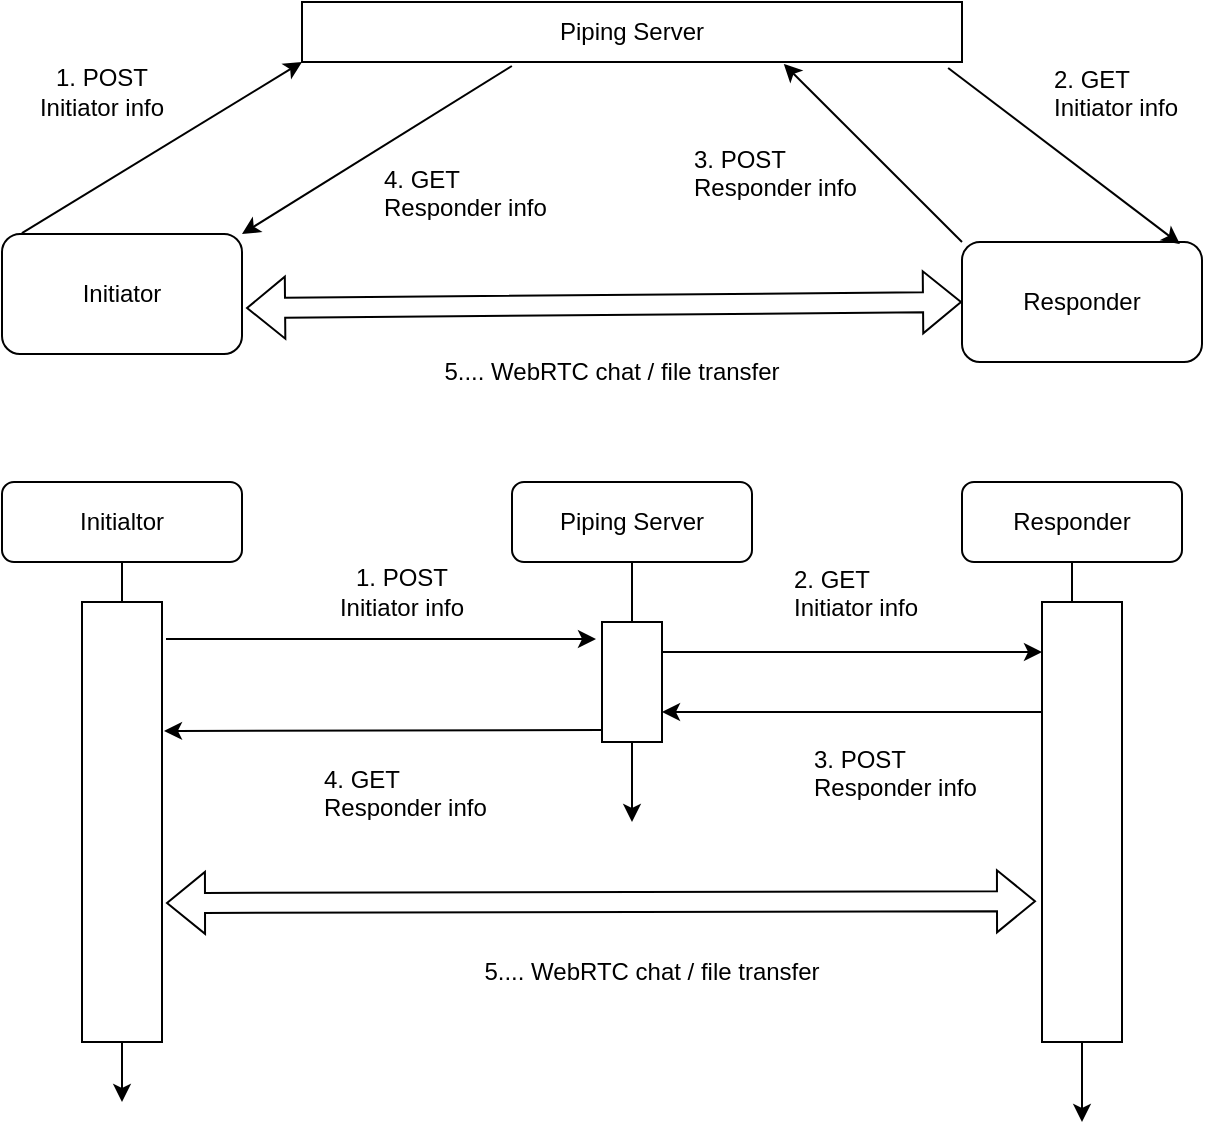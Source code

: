 <mxfile version="17.4.1" type="device"><diagram id="pY8uHhKqzjVre0DPr5nH" name="Page-1"><mxGraphModel dx="946" dy="459" grid="1" gridSize="10" guides="1" tooltips="1" connect="1" arrows="1" fold="1" page="1" pageScale="1" pageWidth="850" pageHeight="1100" math="0" shadow="0"><root><mxCell id="0"/><mxCell id="1" parent="0"/><mxCell id="Gg6ZzWBTVNYFZ-zZiUa1-1" value="Piping Server" style="rounded=0;whiteSpace=wrap;html=1;" vertex="1" parent="1"><mxGeometry x="310" y="60" width="330" height="30" as="geometry"/></mxCell><mxCell id="Gg6ZzWBTVNYFZ-zZiUa1-2" value="Initiator" style="rounded=1;whiteSpace=wrap;html=1;" vertex="1" parent="1"><mxGeometry x="160" y="176" width="120" height="60" as="geometry"/></mxCell><mxCell id="Gg6ZzWBTVNYFZ-zZiUa1-3" value="Responder" style="rounded=1;whiteSpace=wrap;html=1;" vertex="1" parent="1"><mxGeometry x="640" y="180" width="120" height="60" as="geometry"/></mxCell><mxCell id="Gg6ZzWBTVNYFZ-zZiUa1-4" value="" style="endArrow=classic;html=1;rounded=0;entryX=0;entryY=1;entryDx=0;entryDy=0;exitX=0.083;exitY=-0.008;exitDx=0;exitDy=0;exitPerimeter=0;" edge="1" parent="1" source="Gg6ZzWBTVNYFZ-zZiUa1-2" target="Gg6ZzWBTVNYFZ-zZiUa1-1"><mxGeometry width="50" height="50" relative="1" as="geometry"><mxPoint x="170" y="170" as="sourcePoint"/><mxPoint x="220" y="120" as="targetPoint"/></mxGeometry></mxCell><mxCell id="Gg6ZzWBTVNYFZ-zZiUa1-5" value="" style="endArrow=classic;html=1;rounded=0;exitX=0.979;exitY=1.1;exitDx=0;exitDy=0;exitPerimeter=0;entryX=0.908;entryY=0.017;entryDx=0;entryDy=0;entryPerimeter=0;" edge="1" parent="1" source="Gg6ZzWBTVNYFZ-zZiUa1-1" target="Gg6ZzWBTVNYFZ-zZiUa1-3"><mxGeometry width="50" height="50" relative="1" as="geometry"><mxPoint x="410" y="260" as="sourcePoint"/><mxPoint x="460" y="210" as="targetPoint"/></mxGeometry></mxCell><mxCell id="Gg6ZzWBTVNYFZ-zZiUa1-6" value="1. POST Initiator info" style="text;html=1;strokeColor=none;fillColor=none;align=center;verticalAlign=middle;whiteSpace=wrap;rounded=0;" vertex="1" parent="1"><mxGeometry x="170" y="90" width="80" height="30" as="geometry"/></mxCell><mxCell id="Gg6ZzWBTVNYFZ-zZiUa1-7" value="2. GET &#10;Initiator info" style="text;strokeColor=none;fillColor=none;align=left;verticalAlign=middle;spacingLeft=4;spacingRight=4;overflow=hidden;points=[[0,0.5],[1,0.5]];portConstraint=eastwest;rotatable=0;" vertex="1" parent="1"><mxGeometry x="680" y="90" width="80" height="30" as="geometry"/></mxCell><mxCell id="Gg6ZzWBTVNYFZ-zZiUa1-8" value="" style="endArrow=classic;html=1;rounded=0;exitX=0;exitY=0;exitDx=0;exitDy=0;entryX=0.73;entryY=1.033;entryDx=0;entryDy=0;entryPerimeter=0;" edge="1" parent="1" source="Gg6ZzWBTVNYFZ-zZiUa1-3" target="Gg6ZzWBTVNYFZ-zZiUa1-1"><mxGeometry width="50" height="50" relative="1" as="geometry"><mxPoint x="520" y="220" as="sourcePoint"/><mxPoint x="570" y="170" as="targetPoint"/></mxGeometry></mxCell><mxCell id="Gg6ZzWBTVNYFZ-zZiUa1-9" value="3. POST&#10;Responder info" style="text;strokeColor=none;fillColor=none;align=left;verticalAlign=middle;spacingLeft=4;spacingRight=4;overflow=hidden;points=[[0,0.5],[1,0.5]];portConstraint=eastwest;rotatable=0;" vertex="1" parent="1"><mxGeometry x="500" y="130" width="100" height="30" as="geometry"/></mxCell><mxCell id="Gg6ZzWBTVNYFZ-zZiUa1-10" value="" style="endArrow=classic;html=1;rounded=0;exitX=0.318;exitY=1.067;exitDx=0;exitDy=0;exitPerimeter=0;entryX=1;entryY=0;entryDx=0;entryDy=0;" edge="1" parent="1" source="Gg6ZzWBTVNYFZ-zZiUa1-1" target="Gg6ZzWBTVNYFZ-zZiUa1-2"><mxGeometry width="50" height="50" relative="1" as="geometry"><mxPoint x="410" y="240" as="sourcePoint"/><mxPoint x="460" y="190" as="targetPoint"/></mxGeometry></mxCell><mxCell id="Gg6ZzWBTVNYFZ-zZiUa1-11" value="4. GET&#10;Responder info" style="text;strokeColor=none;fillColor=none;align=left;verticalAlign=middle;spacingLeft=4;spacingRight=4;overflow=hidden;points=[[0,0.5],[1,0.5]];portConstraint=eastwest;rotatable=0;" vertex="1" parent="1"><mxGeometry x="345" y="140" width="95" height="30" as="geometry"/></mxCell><mxCell id="Gg6ZzWBTVNYFZ-zZiUa1-12" value="" style="shape=flexArrow;endArrow=classic;startArrow=classic;html=1;rounded=0;exitX=1.017;exitY=0.617;exitDx=0;exitDy=0;exitPerimeter=0;entryX=0;entryY=0.5;entryDx=0;entryDy=0;" edge="1" parent="1" source="Gg6ZzWBTVNYFZ-zZiUa1-2" target="Gg6ZzWBTVNYFZ-zZiUa1-3"><mxGeometry width="100" height="100" relative="1" as="geometry"><mxPoint x="430" y="320" as="sourcePoint"/><mxPoint x="530" y="220" as="targetPoint"/></mxGeometry></mxCell><mxCell id="Gg6ZzWBTVNYFZ-zZiUa1-13" value="5.... WebRTC chat / file transfer" style="text;html=1;strokeColor=none;fillColor=none;align=center;verticalAlign=middle;whiteSpace=wrap;rounded=0;" vertex="1" parent="1"><mxGeometry x="350" y="230" width="230" height="30" as="geometry"/></mxCell><mxCell id="Gg6ZzWBTVNYFZ-zZiUa1-20" style="edgeStyle=orthogonalEdgeStyle;rounded=0;orthogonalLoop=1;jettySize=auto;html=1;" edge="1" parent="1" source="Gg6ZzWBTVNYFZ-zZiUa1-14"><mxGeometry relative="1" as="geometry"><mxPoint x="220" y="610" as="targetPoint"/></mxGeometry></mxCell><mxCell id="Gg6ZzWBTVNYFZ-zZiUa1-14" value="Initialtor" style="rounded=1;whiteSpace=wrap;html=1;" vertex="1" parent="1"><mxGeometry x="160" y="300" width="120" height="40" as="geometry"/></mxCell><mxCell id="Gg6ZzWBTVNYFZ-zZiUa1-21" style="edgeStyle=orthogonalEdgeStyle;rounded=0;orthogonalLoop=1;jettySize=auto;html=1;startArrow=none;" edge="1" parent="1" source="Gg6ZzWBTVNYFZ-zZiUa1-25"><mxGeometry relative="1" as="geometry"><mxPoint x="700" y="620" as="targetPoint"/></mxGeometry></mxCell><mxCell id="Gg6ZzWBTVNYFZ-zZiUa1-15" value="Responder" style="rounded=1;whiteSpace=wrap;html=1;" vertex="1" parent="1"><mxGeometry x="640" y="300" width="110" height="40" as="geometry"/></mxCell><mxCell id="Gg6ZzWBTVNYFZ-zZiUa1-19" style="edgeStyle=orthogonalEdgeStyle;rounded=0;orthogonalLoop=1;jettySize=auto;html=1;" edge="1" parent="1" source="Gg6ZzWBTVNYFZ-zZiUa1-18"><mxGeometry relative="1" as="geometry"><mxPoint x="475" y="470" as="targetPoint"/></mxGeometry></mxCell><mxCell id="Gg6ZzWBTVNYFZ-zZiUa1-18" value="Piping Server" style="rounded=1;whiteSpace=wrap;html=1;" vertex="1" parent="1"><mxGeometry x="415" y="300" width="120" height="40" as="geometry"/></mxCell><mxCell id="Gg6ZzWBTVNYFZ-zZiUa1-23" value="" style="rounded=0;whiteSpace=wrap;html=1;" vertex="1" parent="1"><mxGeometry x="460" y="370" width="30" height="60" as="geometry"/></mxCell><mxCell id="Gg6ZzWBTVNYFZ-zZiUa1-24" value="" style="rounded=0;whiteSpace=wrap;html=1;" vertex="1" parent="1"><mxGeometry x="200" y="360" width="40" height="220" as="geometry"/></mxCell><mxCell id="Gg6ZzWBTVNYFZ-zZiUa1-25" value="" style="rounded=0;whiteSpace=wrap;html=1;" vertex="1" parent="1"><mxGeometry x="680" y="360" width="40" height="220" as="geometry"/></mxCell><mxCell id="Gg6ZzWBTVNYFZ-zZiUa1-26" value="" style="edgeStyle=orthogonalEdgeStyle;rounded=0;orthogonalLoop=1;jettySize=auto;html=1;endArrow=none;" edge="1" parent="1" source="Gg6ZzWBTVNYFZ-zZiUa1-15" target="Gg6ZzWBTVNYFZ-zZiUa1-25"><mxGeometry relative="1" as="geometry"><mxPoint x="695" y="620" as="targetPoint"/><mxPoint x="695" y="340" as="sourcePoint"/></mxGeometry></mxCell><mxCell id="Gg6ZzWBTVNYFZ-zZiUa1-27" value="" style="endArrow=classic;html=1;rounded=0;exitX=1.05;exitY=0.084;exitDx=0;exitDy=0;exitPerimeter=0;entryX=-0.1;entryY=0.142;entryDx=0;entryDy=0;entryPerimeter=0;" edge="1" parent="1" source="Gg6ZzWBTVNYFZ-zZiUa1-24" target="Gg6ZzWBTVNYFZ-zZiUa1-23"><mxGeometry width="50" height="50" relative="1" as="geometry"><mxPoint x="290" y="420" as="sourcePoint"/><mxPoint x="340" y="370" as="targetPoint"/></mxGeometry></mxCell><mxCell id="Gg6ZzWBTVNYFZ-zZiUa1-28" value="" style="endArrow=classic;html=1;rounded=0;exitX=1;exitY=0.25;exitDx=0;exitDy=0;" edge="1" parent="1" source="Gg6ZzWBTVNYFZ-zZiUa1-23"><mxGeometry width="50" height="50" relative="1" as="geometry"><mxPoint x="550" y="440" as="sourcePoint"/><mxPoint x="680" y="385" as="targetPoint"/></mxGeometry></mxCell><mxCell id="Gg6ZzWBTVNYFZ-zZiUa1-29" value="" style="endArrow=classic;html=1;rounded=0;exitX=0;exitY=0.25;exitDx=0;exitDy=0;entryX=1;entryY=0.75;entryDx=0;entryDy=0;" edge="1" parent="1" source="Gg6ZzWBTVNYFZ-zZiUa1-25" target="Gg6ZzWBTVNYFZ-zZiUa1-23"><mxGeometry width="50" height="50" relative="1" as="geometry"><mxPoint x="550" y="540" as="sourcePoint"/><mxPoint x="600" y="490" as="targetPoint"/></mxGeometry></mxCell><mxCell id="Gg6ZzWBTVNYFZ-zZiUa1-30" value="" style="endArrow=classic;html=1;rounded=0;entryX=1.025;entryY=0.293;entryDx=0;entryDy=0;entryPerimeter=0;" edge="1" parent="1" target="Gg6ZzWBTVNYFZ-zZiUa1-24"><mxGeometry width="50" height="50" relative="1" as="geometry"><mxPoint x="460" y="424" as="sourcePoint"/><mxPoint x="330" y="440" as="targetPoint"/></mxGeometry></mxCell><mxCell id="Gg6ZzWBTVNYFZ-zZiUa1-31" value="1. POST Initiator info" style="text;html=1;strokeColor=none;fillColor=none;align=center;verticalAlign=middle;whiteSpace=wrap;rounded=0;" vertex="1" parent="1"><mxGeometry x="320" y="340" width="80" height="30" as="geometry"/></mxCell><mxCell id="Gg6ZzWBTVNYFZ-zZiUa1-32" value="4. GET&#10;Responder info" style="text;strokeColor=none;fillColor=none;align=left;verticalAlign=middle;spacingLeft=4;spacingRight=4;overflow=hidden;points=[[0,0.5],[1,0.5]];portConstraint=eastwest;rotatable=0;" vertex="1" parent="1"><mxGeometry x="315" y="440" width="100" height="30" as="geometry"/></mxCell><mxCell id="Gg6ZzWBTVNYFZ-zZiUa1-33" value="2. GET &#10;Initiator info" style="text;strokeColor=none;fillColor=none;align=left;verticalAlign=middle;spacingLeft=4;spacingRight=4;overflow=hidden;points=[[0,0.5],[1,0.5]];portConstraint=eastwest;rotatable=0;" vertex="1" parent="1"><mxGeometry x="550" y="340" width="80" height="30" as="geometry"/></mxCell><mxCell id="Gg6ZzWBTVNYFZ-zZiUa1-34" value="3. POST&#10;Responder info" style="text;strokeColor=none;fillColor=none;align=left;verticalAlign=middle;spacingLeft=4;spacingRight=4;overflow=hidden;points=[[0,0.5],[1,0.5]];portConstraint=eastwest;rotatable=0;" vertex="1" parent="1"><mxGeometry x="560" y="430" width="100" height="30" as="geometry"/></mxCell><mxCell id="Gg6ZzWBTVNYFZ-zZiUa1-35" value="" style="shape=flexArrow;endArrow=classic;startArrow=classic;html=1;rounded=0;exitX=1.05;exitY=0.684;exitDx=0;exitDy=0;exitPerimeter=0;entryX=-0.075;entryY=0.68;entryDx=0;entryDy=0;entryPerimeter=0;" edge="1" parent="1" source="Gg6ZzWBTVNYFZ-zZiUa1-24" target="Gg6ZzWBTVNYFZ-zZiUa1-25"><mxGeometry width="100" height="100" relative="1" as="geometry"><mxPoint x="410" y="610" as="sourcePoint"/><mxPoint x="510" y="510" as="targetPoint"/></mxGeometry></mxCell><mxCell id="Gg6ZzWBTVNYFZ-zZiUa1-36" value="5.... WebRTC chat / file transfer" style="text;html=1;strokeColor=none;fillColor=none;align=center;verticalAlign=middle;whiteSpace=wrap;rounded=0;" vertex="1" parent="1"><mxGeometry x="370" y="530" width="230" height="30" as="geometry"/></mxCell></root></mxGraphModel></diagram></mxfile>